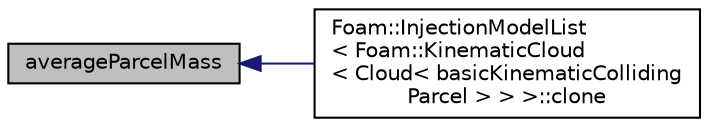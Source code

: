 digraph "averageParcelMass"
{
  bgcolor="transparent";
  edge [fontname="Helvetica",fontsize="10",labelfontname="Helvetica",labelfontsize="10"];
  node [fontname="Helvetica",fontsize="10",shape=record];
  rankdir="LR";
  Node1 [label="averageParcelMass",height=0.2,width=0.4,color="black", fillcolor="grey75", style="filled", fontcolor="black"];
  Node1 -> Node2 [dir="back",color="midnightblue",fontsize="10",style="solid",fontname="Helvetica"];
  Node2 [label="Foam::InjectionModelList\l\< Foam::KinematicCloud\l\< Cloud\< basicKinematicColliding\lParcel \> \> \>::clone",height=0.2,width=0.4,color="black",URL="$a01118.html#a79967c7d93cb290c424e1444a144c059",tooltip="Construct and return a clone. "];
}
